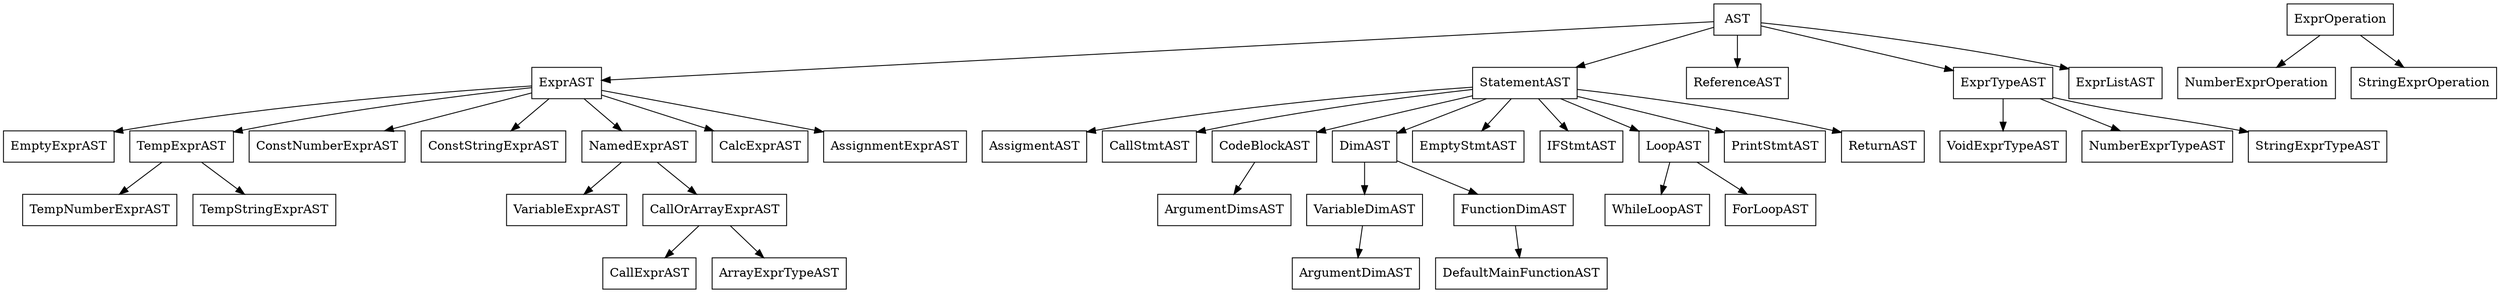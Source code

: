 digraph AST{

    node [shape="record"];



AST -> ExprAST

AST -> StatementAST;

AST -> ReferenceAST;

AST -> ExprTypeAST;

StatementAST -> AssigmentAST;
StatementAST -> CallStmtAST;
StatementAST -> CodeBlockAST  -> ArgumentDimsAST;
StatementAST -> DimAST ->VariableDimAST ->ArgumentDimAST;
StatementAST -> EmptyStmtAST;

StatementAST -> IFStmtAST;
StatementAST -> LoopAST ->WhileLoopAST;
StatementAST -> PrintStmtAST;
StatementAST -> ReturnAST;

LoopAST -> ForLoopAST;

DimAST -> FunctionDimAST ->DefaultMainFunctionAST;


	subgraph type_hpp {

	      label="type.hpp";

	      ExprAST;
	       EmptyExprAST;
	      TempExprAST ;
	      TempNumberExprAST;
	      ConstNumberExprAST;
	      ExprAST-> ConstStringExprAST;
	      ExprAST -> NamedExprAST -> VariableExprAST;
	      ExprAST -> CalcExprAST ;

	     NamedExprAST -> CallOrArrayExprAST ->CallExprAST;

	    CallOrArrayExprAST->  ArrayExprTypeAST;

	     ExprAST -> AssignmentExprAST;
	      AST -> ExprListAST;

	      ExprTypeAST -> VoidExprTypeAST;

	    ExprTypeAST ->  NumberExprTypeAST
	    ExprTypeAST ->  StringExprTypeAST

	    ExprOperation  -> NumberExprOperation;
	    	    ExprOperation  -> StringExprOperation;


	};

	      ExprAST -> EmptyExprAST;
	      ExprAST -> TempExprAST ->TempNumberExprAST;
	      TempExprAST ->TempStringExprAST ;

	      ExprAST -> ConstNumberExprAST	;

}
